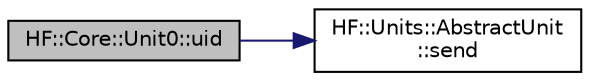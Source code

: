 digraph "HF::Core::Unit0::uid"
{
  edge [fontname="Helvetica",fontsize="10",labelfontname="Helvetica",labelfontsize="10"];
  node [fontname="Helvetica",fontsize="10",shape=record];
  rankdir="LR";
  Node7 [label="HF::Core::Unit0::uid",height=0.2,width=0.4,color="black", fillcolor="grey75", style="filled", fontcolor="black"];
  Node7 -> Node8 [color="midnightblue",fontsize="10",style="solid",fontname="Helvetica"];
  Node8 [label="HF::Units::AbstractUnit\l::send",height=0.2,width=0.4,color="black", fillcolor="white", style="filled",URL="$classHF_1_1Units_1_1AbstractUnit.html#a5d0db40fd1dce208ed184f177a7d6c27",tooltip="Create and send a new packet with the given message to the given address. "];
}

